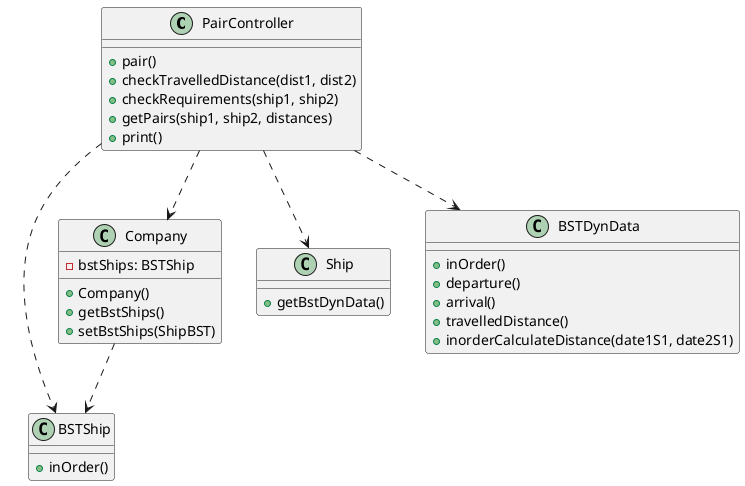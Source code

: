 @startuml
PairController ..>BSTShip
PairController ..>Company
PairController ..>Ship
PairController ..>BSTDynData

PairController : +pair()
PairController : +checkTravelledDistance(dist1, dist2)
PairController : +checkRequirements(ship1, ship2)
PairController : +getPairs(ship1, ship2, distances)
PairController : +print()

Company : -bstShips: BSTShip
Company : +Company()
Company : +getBstShips()
Company : +setBstShips(ShipBST)

Company ..>BSTShip

BSTDynData : +inOrder()
BSTDynData : +departure()
BSTDynData : +arrival()
BSTDynData : +travelledDistance()
BSTDynData : +inorderCalculateDistance(date1S1, date2S1)

BSTShip : +inOrder()

Ship : +getBstDynData()
@enduml